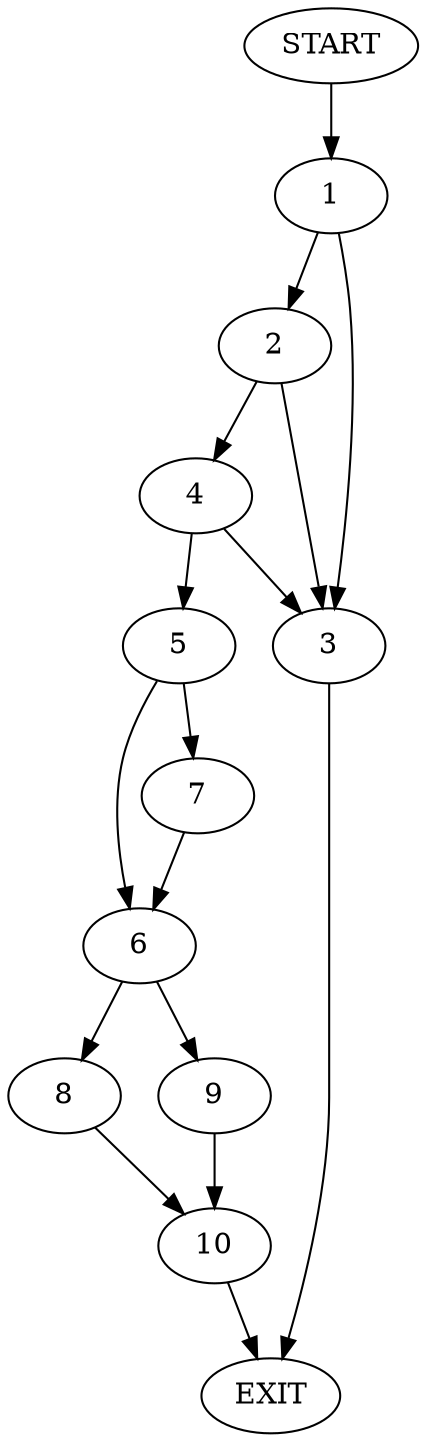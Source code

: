 digraph {
0 [label="START"]
11 [label="EXIT"]
0 -> 1
1 -> 2
1 -> 3
2 -> 3
2 -> 4
3 -> 11
4 -> 3
4 -> 5
5 -> 6
5 -> 7
6 -> 8
6 -> 9
7 -> 6
8 -> 10
9 -> 10
10 -> 11
}
